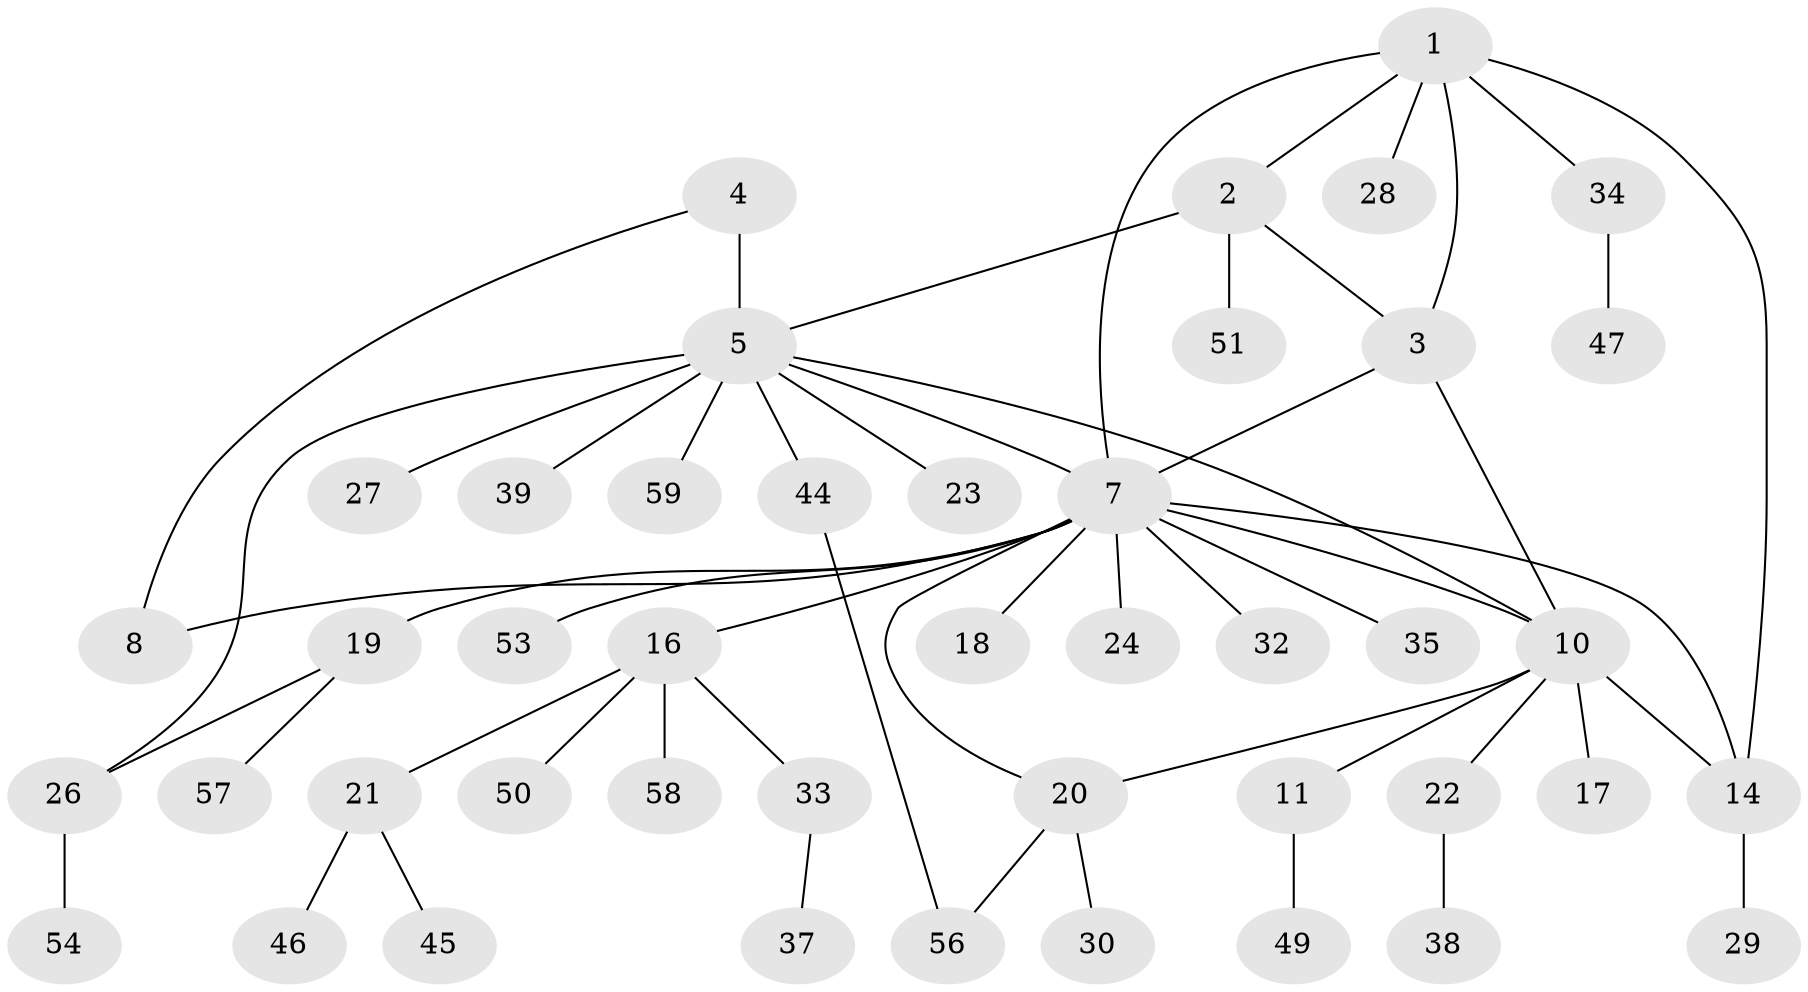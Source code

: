 // Generated by graph-tools (version 1.1) at 2025/52/02/27/25 19:52:14]
// undirected, 44 vertices, 54 edges
graph export_dot {
graph [start="1"]
  node [color=gray90,style=filled];
  1 [super="+43"];
  2 [super="+31"];
  3;
  4;
  5 [super="+6"];
  7 [super="+13"];
  8 [super="+9"];
  10 [super="+12"];
  11 [super="+25"];
  14 [super="+15"];
  16 [super="+40"];
  17;
  18;
  19 [super="+42"];
  20 [super="+52"];
  21;
  22;
  23 [super="+48"];
  24;
  26;
  27 [super="+41"];
  28 [super="+61"];
  29;
  30;
  32;
  33 [super="+60"];
  34 [super="+36"];
  35;
  37;
  38;
  39;
  44 [super="+55"];
  45;
  46;
  47;
  49;
  50;
  51;
  53;
  54;
  56;
  57;
  58;
  59;
  1 -- 2;
  1 -- 3;
  1 -- 14;
  1 -- 28;
  1 -- 34;
  1 -- 7;
  2 -- 3;
  2 -- 5;
  2 -- 51;
  3 -- 7;
  3 -- 10;
  4 -- 5 [weight=2];
  4 -- 8;
  5 -- 10;
  5 -- 23;
  5 -- 26;
  5 -- 27;
  5 -- 39;
  5 -- 59;
  5 -- 44;
  5 -- 7;
  7 -- 8 [weight=2];
  7 -- 18;
  7 -- 19;
  7 -- 20;
  7 -- 32;
  7 -- 53;
  7 -- 10;
  7 -- 16;
  7 -- 35;
  7 -- 24;
  7 -- 14 [weight=2];
  10 -- 11 [weight=2];
  10 -- 17;
  10 -- 22;
  10 -- 14;
  10 -- 20;
  11 -- 49;
  14 -- 29;
  16 -- 21;
  16 -- 33;
  16 -- 50;
  16 -- 58;
  19 -- 26;
  19 -- 57;
  20 -- 30;
  20 -- 56;
  21 -- 45;
  21 -- 46;
  22 -- 38;
  26 -- 54;
  33 -- 37;
  34 -- 47;
  44 -- 56;
}
